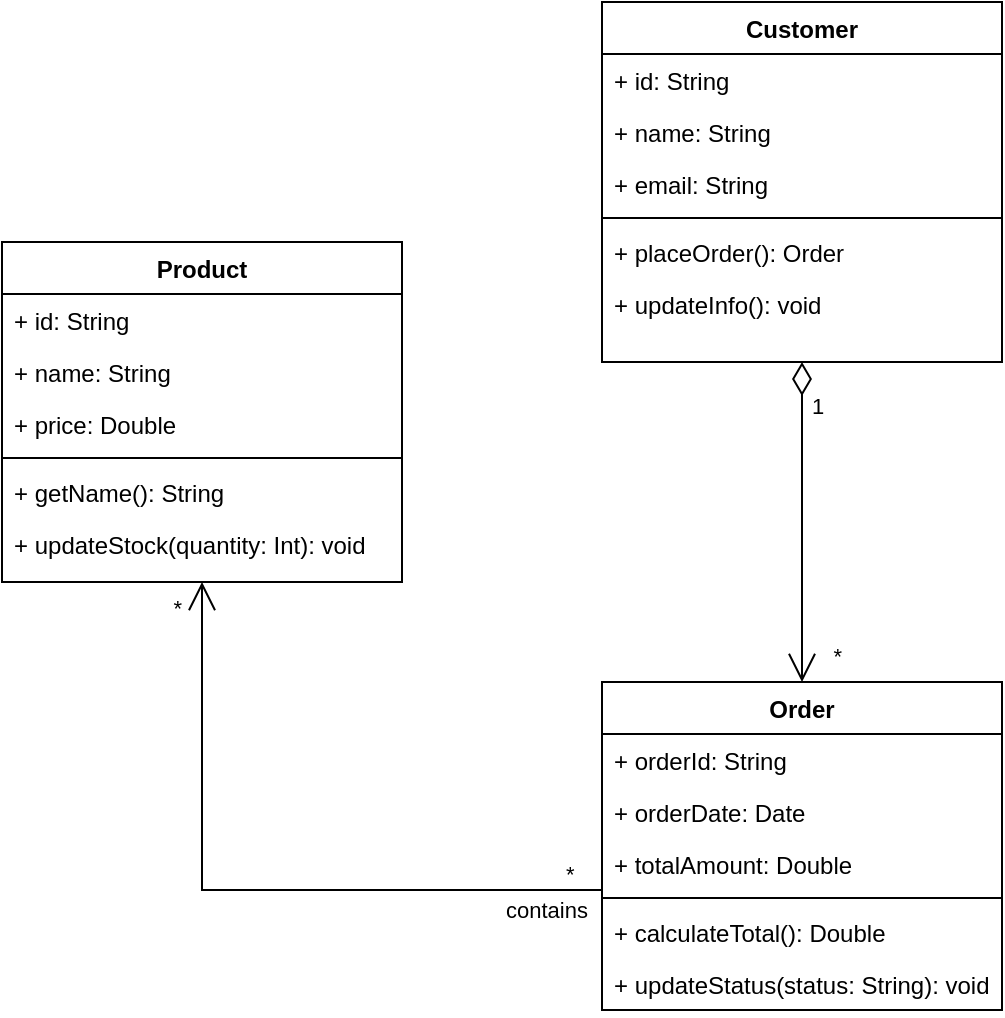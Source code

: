 <mxfile version="28.2.8">
  <diagram id="bai4_class" name="Bai4">
    <mxGraphModel dx="1507" dy="660" grid="1" gridSize="10" guides="1" tooltips="1" connect="1" arrows="1" fold="1" page="1" pageScale="1" pageWidth="1169" pageHeight="827" math="0" shadow="0">
      <root>
        <mxCell id="0" />
        <mxCell id="1" parent="0" />
        <mxCell id="product" value="Product" style="swimlane;fontStyle=1;align=center;verticalAlign=top;childLayout=stackLayout;horizontal=1;startSize=26;horizontalStack=0;resizeParent=1;resizeParentMax=0;resizeLast=0;collapsible=1;marginBottom=0;whiteSpace=wrap;html=1;" parent="1" vertex="1">
          <mxGeometry x="80" y="220" width="200" height="170" as="geometry" />
        </mxCell>
        <mxCell id="product_id" value="+ id: String" style="text;strokeColor=none;fillColor=none;align=left;verticalAlign=top;spacingLeft=4;spacingRight=4;overflow=hidden;rotatable=0;points=[[0,0.5],[1,0.5]];portConstraint=eastwest;whiteSpace=wrap;html=1;" parent="product" vertex="1">
          <mxGeometry y="26" width="200" height="26" as="geometry" />
        </mxCell>
        <mxCell id="product_name" value="+ name: String" style="text;strokeColor=none;fillColor=none;align=left;verticalAlign=top;spacingLeft=4;spacingRight=4;overflow=hidden;rotatable=0;points=[[0,0.5],[1,0.5]];portConstraint=eastwest;whiteSpace=wrap;html=1;" parent="product" vertex="1">
          <mxGeometry y="52" width="200" height="26" as="geometry" />
        </mxCell>
        <mxCell id="product_price" value="+ price: Double" style="text;strokeColor=none;fillColor=none;align=left;verticalAlign=top;spacingLeft=4;spacingRight=4;overflow=hidden;rotatable=0;points=[[0,0.5],[1,0.5]];portConstraint=eastwest;whiteSpace=wrap;html=1;" parent="product" vertex="1">
          <mxGeometry y="78" width="200" height="26" as="geometry" />
        </mxCell>
        <mxCell id="product_line" value="" style="line;strokeWidth=1;fillColor=none;align=left;verticalAlign=middle;spacingTop=-1;spacingLeft=3;spacingRight=3;rotatable=0;labelPosition=right;points=[];portConstraint=eastwest;strokeColor=inherit;" parent="product" vertex="1">
          <mxGeometry y="104" width="200" height="8" as="geometry" />
        </mxCell>
        <mxCell id="product_getname" value="+ getName(): String" style="text;strokeColor=none;fillColor=none;align=left;verticalAlign=top;spacingLeft=4;spacingRight=4;overflow=hidden;rotatable=0;points=[[0,0.5],[1,0.5]];portConstraint=eastwest;whiteSpace=wrap;html=1;" parent="product" vertex="1">
          <mxGeometry y="112" width="200" height="26" as="geometry" />
        </mxCell>
        <mxCell id="product_updatestock" value="+ updateStock(quantity: Int): void" style="text;strokeColor=none;fillColor=none;align=left;verticalAlign=top;spacingLeft=4;spacingRight=4;overflow=hidden;rotatable=0;points=[[0,0.5],[1,0.5]];portConstraint=eastwest;whiteSpace=wrap;html=1;" parent="product" vertex="1">
          <mxGeometry y="138" width="200" height="32" as="geometry" />
        </mxCell>
        <mxCell id="customer" value="Customer" style="swimlane;fontStyle=1;align=center;verticalAlign=top;childLayout=stackLayout;horizontal=1;startSize=26;horizontalStack=0;resizeParent=1;resizeParentMax=0;resizeLast=0;collapsible=1;marginBottom=0;whiteSpace=wrap;html=1;" parent="1" vertex="1">
          <mxGeometry x="380" y="100" width="200" height="180" as="geometry" />
        </mxCell>
        <mxCell id="customer_id" value="+ id: String" style="text;strokeColor=none;fillColor=none;align=left;verticalAlign=top;spacingLeft=4;spacingRight=4;overflow=hidden;rotatable=0;points=[[0,0.5],[1,0.5]];portConstraint=eastwest;whiteSpace=wrap;html=1;" parent="customer" vertex="1">
          <mxGeometry y="26" width="200" height="26" as="geometry" />
        </mxCell>
        <mxCell id="customer_name" value="+ name: String" style="text;strokeColor=none;fillColor=none;align=left;verticalAlign=top;spacingLeft=4;spacingRight=4;overflow=hidden;rotatable=0;points=[[0,0.5],[1,0.5]];portConstraint=eastwest;whiteSpace=wrap;html=1;" parent="customer" vertex="1">
          <mxGeometry y="52" width="200" height="26" as="geometry" />
        </mxCell>
        <mxCell id="customer_email" value="+ email: String" style="text;strokeColor=none;fillColor=none;align=left;verticalAlign=top;spacingLeft=4;spacingRight=4;overflow=hidden;rotatable=0;points=[[0,0.5],[1,0.5]];portConstraint=eastwest;whiteSpace=wrap;html=1;" parent="customer" vertex="1">
          <mxGeometry y="78" width="200" height="26" as="geometry" />
        </mxCell>
        <mxCell id="customer_line" value="" style="line;strokeWidth=1;fillColor=none;align=left;verticalAlign=middle;spacingTop=-1;spacingLeft=3;spacingRight=3;rotatable=0;labelPosition=right;points=[];portConstraint=eastwest;strokeColor=inherit;" parent="customer" vertex="1">
          <mxGeometry y="104" width="200" height="8" as="geometry" />
        </mxCell>
        <mxCell id="customer_placeorder" value="+ placeOrder(): Order" style="text;strokeColor=none;fillColor=none;align=left;verticalAlign=top;spacingLeft=4;spacingRight=4;overflow=hidden;rotatable=0;points=[[0,0.5],[1,0.5]];portConstraint=eastwest;whiteSpace=wrap;html=1;" parent="customer" vertex="1">
          <mxGeometry y="112" width="200" height="26" as="geometry" />
        </mxCell>
        <mxCell id="customer_updateinfo" value="+ updateInfo(): void" style="text;strokeColor=none;fillColor=none;align=left;verticalAlign=top;spacingLeft=4;spacingRight=4;overflow=hidden;rotatable=0;points=[[0,0.5],[1,0.5]];portConstraint=eastwest;whiteSpace=wrap;html=1;" parent="customer" vertex="1">
          <mxGeometry y="138" width="200" height="42" as="geometry" />
        </mxCell>
        <mxCell id="order" value="Order" style="swimlane;fontStyle=1;align=center;verticalAlign=top;childLayout=stackLayout;horizontal=1;startSize=26;horizontalStack=0;resizeParent=1;resizeParentMax=0;resizeLast=0;collapsible=1;marginBottom=0;whiteSpace=wrap;html=1;" parent="1" vertex="1">
          <mxGeometry x="380" y="440" width="200" height="164" as="geometry" />
        </mxCell>
        <mxCell id="order_id" value="+ orderId: String" style="text;strokeColor=none;fillColor=none;align=left;verticalAlign=top;spacingLeft=4;spacingRight=4;overflow=hidden;rotatable=0;points=[[0,0.5],[1,0.5]];portConstraint=eastwest;whiteSpace=wrap;html=1;" parent="order" vertex="1">
          <mxGeometry y="26" width="200" height="26" as="geometry" />
        </mxCell>
        <mxCell id="order_date" value="+ orderDate: Date" style="text;strokeColor=none;fillColor=none;align=left;verticalAlign=top;spacingLeft=4;spacingRight=4;overflow=hidden;rotatable=0;points=[[0,0.5],[1,0.5]];portConstraint=eastwest;whiteSpace=wrap;html=1;" parent="order" vertex="1">
          <mxGeometry y="52" width="200" height="26" as="geometry" />
        </mxCell>
        <mxCell id="order_total" value="+ totalAmount: Double" style="text;strokeColor=none;fillColor=none;align=left;verticalAlign=top;spacingLeft=4;spacingRight=4;overflow=hidden;rotatable=0;points=[[0,0.5],[1,0.5]];portConstraint=eastwest;whiteSpace=wrap;html=1;" parent="order" vertex="1">
          <mxGeometry y="78" width="200" height="26" as="geometry" />
        </mxCell>
        <mxCell id="order_line" value="" style="line;strokeWidth=1;fillColor=none;align=left;verticalAlign=middle;spacingTop=-1;spacingLeft=3;spacingRight=3;rotatable=0;labelPosition=right;points=[];portConstraint=eastwest;strokeColor=inherit;" parent="order" vertex="1">
          <mxGeometry y="104" width="200" height="8" as="geometry" />
        </mxCell>
        <mxCell id="order_calculate" value="+ calculateTotal(): Double" style="text;strokeColor=none;fillColor=none;align=left;verticalAlign=top;spacingLeft=4;spacingRight=4;overflow=hidden;rotatable=0;points=[[0,0.5],[1,0.5]];portConstraint=eastwest;whiteSpace=wrap;html=1;" parent="order" vertex="1">
          <mxGeometry y="112" width="200" height="26" as="geometry" />
        </mxCell>
        <mxCell id="order_updatestatus" value="+ updateStatus(status: String): void" style="text;strokeColor=none;fillColor=none;align=left;verticalAlign=top;spacingLeft=4;spacingRight=4;overflow=hidden;rotatable=0;points=[[0,0.5],[1,0.5]];portConstraint=eastwest;whiteSpace=wrap;html=1;" parent="order" vertex="1">
          <mxGeometry y="138" width="200" height="26" as="geometry" />
        </mxCell>
        <mxCell id="assoc_customer_order" value="" style="endArrow=open;html=1;endSize=12;startArrow=diamondThin;startSize=14;startFill=0;edgeStyle=orthogonalEdgeStyle;rounded=0;" parent="1" source="customer" target="order" edge="1">
          <mxGeometry relative="1" as="geometry">
            <mxPoint x="480" y="200" as="sourcePoint" />
            <mxPoint x="480" y="320" as="targetPoint" />
          </mxGeometry>
        </mxCell>
        <mxCell id="mult_customer" value="1" style="edgeLabel;resizable=0;html=1;align=left;verticalAlign=bottom;" parent="assoc_customer_order" connectable="0" vertex="1">
          <mxGeometry x="-1" y="3" relative="1" as="geometry">
            <mxPoint x="460" y="230" as="sourcePoint" />
            <mxPoint y="30" as="offset" />
          </mxGeometry>
        </mxCell>
        <mxCell id="mult_order" value="*" style="edgeLabel;resizable=0;html=1;align=right;verticalAlign=top;" parent="assoc_customer_order" connectable="0" vertex="1">
          <mxGeometry x="1" relative="1" as="geometry">
            <mxPoint x="520" y="294" as="sourcePoint" />
            <mxPoint x="20" y="-26" as="offset" />
          </mxGeometry>
        </mxCell>
        <mxCell id="assoc_order_product" value="" style="endArrow=open;html=1;endSize=12;edgeStyle=orthogonalEdgeStyle;align=left;verticalAlign=top;rounded=0;" parent="1" target="product_updatestock" edge="1">
          <mxGeometry x="-1" relative="1" as="geometry">
            <mxPoint x="380" y="544" as="sourcePoint" />
            <mxPoint x="180" y="480" as="targetPoint" />
            <Array as="points">
              <mxPoint x="180" y="544" />
            </Array>
          </mxGeometry>
        </mxCell>
        <mxCell id="mult_order2" value="*" style="edgeLabel;resizable=0;html=1;align=left;verticalAlign=bottom;" parent="assoc_order_product" connectable="0" vertex="1">
          <mxGeometry x="-1" relative="1" as="geometry">
            <mxPoint x="240" y="320" as="sourcePoint" />
            <mxPoint x="-20" as="offset" />
          </mxGeometry>
        </mxCell>
        <mxCell id="mult_product" value="*" style="edgeLabel;resizable=0;html=1;align=right;verticalAlign=top;" parent="assoc_order_product" connectable="0" vertex="1">
          <mxGeometry x="1" relative="1" as="geometry">
            <mxPoint x="290" y="400" as="sourcePoint" />
            <mxPoint x="-10" as="offset" />
          </mxGeometry>
        </mxCell>
        <mxCell id="Nd20FBh1YAWQVbNlNxIp-1" value="&lt;span style=&quot;color: rgb(0, 0, 0); font-family: Helvetica; font-size: 11px; font-style: normal; font-variant-ligatures: normal; font-variant-caps: normal; font-weight: 400; letter-spacing: normal; orphans: 2; text-align: left; text-indent: 0px; text-transform: none; widows: 2; word-spacing: 0px; -webkit-text-stroke-width: 0px; white-space: nowrap; background-color: rgb(255, 255, 255); text-decoration-thickness: initial; text-decoration-style: initial; text-decoration-color: initial; display: inline !important; float: none;&quot;&gt;contains&lt;/span&gt;" style="text;whiteSpace=wrap;html=1;" vertex="1" parent="1">
          <mxGeometry x="330" y="540" width="70" height="40" as="geometry" />
        </mxCell>
      </root>
    </mxGraphModel>
  </diagram>
</mxfile>
